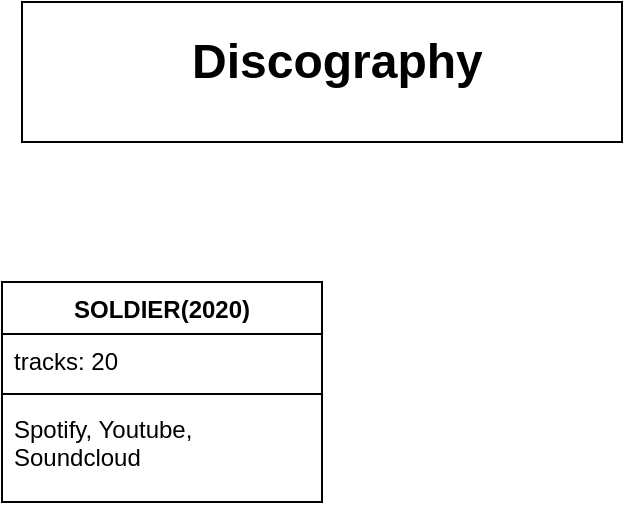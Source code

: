 <mxfile version="21.3.8" type="device">
  <diagram name="Sida-1" id="TPezzeqsPoy5jLJ7jEOq">
    <mxGraphModel dx="594" dy="1604" grid="1" gridSize="10" guides="1" tooltips="1" connect="1" arrows="1" fold="1" page="1" pageScale="1" pageWidth="827" pageHeight="1169" math="0" shadow="0">
      <root>
        <mxCell id="0" />
        <mxCell id="1" parent="0" />
        <mxCell id="jModx-j4mHONlVCWyFA2-1" value="" style="rounded=0;whiteSpace=wrap;html=1;" vertex="1" parent="1">
          <mxGeometry x="120" y="90" width="300" height="70" as="geometry" />
        </mxCell>
        <mxCell id="jModx-j4mHONlVCWyFA2-3" value="&lt;h1&gt;Discography&lt;/h1&gt;&lt;div&gt;&lt;br&gt;&lt;/div&gt;" style="text;html=1;strokeColor=none;fillColor=none;spacing=5;spacingTop=-20;whiteSpace=wrap;overflow=hidden;rounded=0;" vertex="1" parent="1">
          <mxGeometry x="200" y="100" width="190" height="120" as="geometry" />
        </mxCell>
        <mxCell id="jModx-j4mHONlVCWyFA2-4" value="SOLDIER(2020)" style="swimlane;fontStyle=1;align=center;verticalAlign=top;childLayout=stackLayout;horizontal=1;startSize=26;horizontalStack=0;resizeParent=1;resizeParentMax=0;resizeLast=0;collapsible=1;marginBottom=0;whiteSpace=wrap;html=1;" vertex="1" parent="1">
          <mxGeometry x="110" y="230" width="160" height="110" as="geometry" />
        </mxCell>
        <mxCell id="jModx-j4mHONlVCWyFA2-5" value="tracks: 20" style="text;strokeColor=none;fillColor=none;align=left;verticalAlign=top;spacingLeft=4;spacingRight=4;overflow=hidden;rotatable=0;points=[[0,0.5],[1,0.5]];portConstraint=eastwest;whiteSpace=wrap;html=1;" vertex="1" parent="jModx-j4mHONlVCWyFA2-4">
          <mxGeometry y="26" width="160" height="26" as="geometry" />
        </mxCell>
        <mxCell id="jModx-j4mHONlVCWyFA2-6" value="" style="line;strokeWidth=1;fillColor=none;align=left;verticalAlign=middle;spacingTop=-1;spacingLeft=3;spacingRight=3;rotatable=0;labelPosition=right;points=[];portConstraint=eastwest;strokeColor=inherit;" vertex="1" parent="jModx-j4mHONlVCWyFA2-4">
          <mxGeometry y="52" width="160" height="8" as="geometry" />
        </mxCell>
        <mxCell id="jModx-j4mHONlVCWyFA2-7" value="Spotify, Youtube, Soundcloud" style="text;strokeColor=none;fillColor=none;align=left;verticalAlign=top;spacingLeft=4;spacingRight=4;overflow=hidden;rotatable=0;points=[[0,0.5],[1,0.5]];portConstraint=eastwest;whiteSpace=wrap;html=1;" vertex="1" parent="jModx-j4mHONlVCWyFA2-4">
          <mxGeometry y="60" width="160" height="50" as="geometry" />
        </mxCell>
      </root>
    </mxGraphModel>
  </diagram>
</mxfile>
